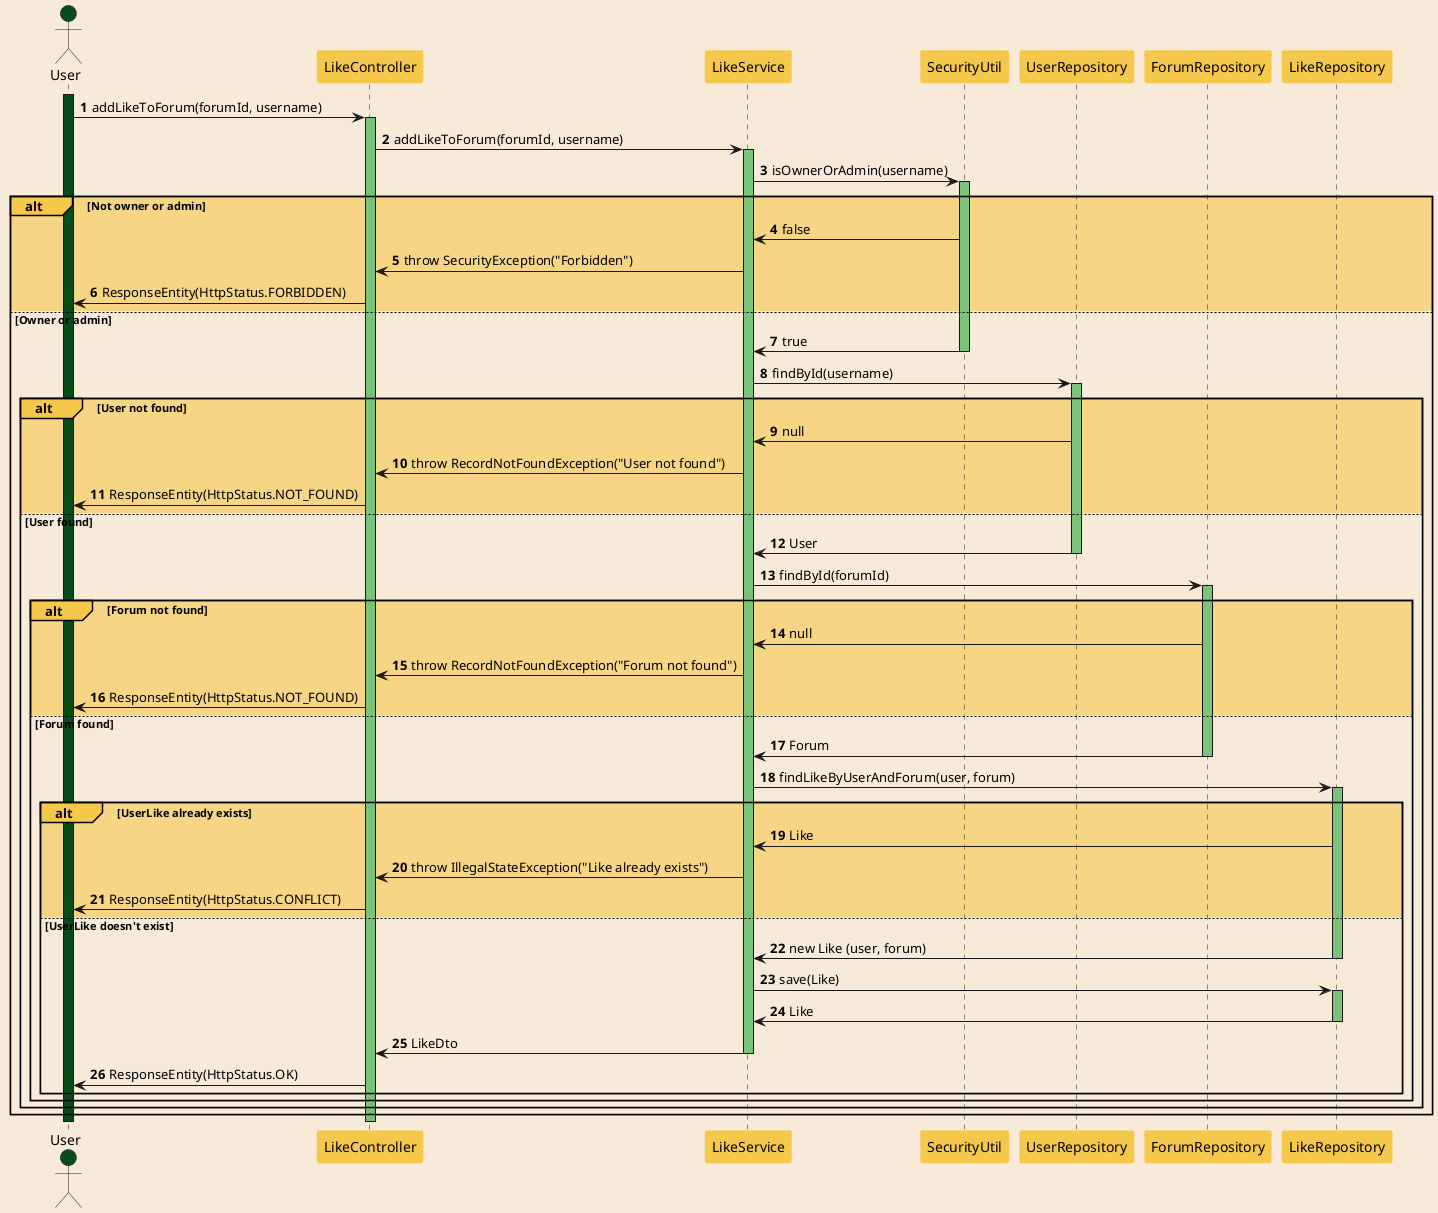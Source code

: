 @startuml
'https://plantuml.com/sequence-diagram

autonumber

skinparam sequence {
    ParticipantBackgroundColor #F5C84C
    ParticipantBorderColor #F7E19A
}

skinparam {
    BackgroundColor #F8EAD9
    BorderColor #F8EAD9
}

actor User #064D1A
activate User #064D1A

User -> LikeController : addLikeToForum(forumId, username)
activate LikeController #7AC37A

LikeController -> LikeService : addLikeToForum(forumId, username)
activate LikeService #7AC37A

LikeService -> SecurityUtil : isOwnerOrAdmin(username)
activate SecurityUtil #7AC37A

alt#F5C84C #F5C84C99 Not owner or admin
    SecurityUtil -> LikeService : false
    LikeService -> LikeController : throw SecurityException("Forbidden")
    LikeController -> User : ResponseEntity(HttpStatus.FORBIDDEN)
else #F8EAD9 Owner or admin
    SecurityUtil -> LikeService : true
    deactivate SecurityUtil

LikeService -> UserRepository : findById(username)
activate UserRepository #7AC37A

alt#F5C84C #F5C84C99 User not found
    UserRepository -> LikeService : null
    LikeService -> LikeController : throw RecordNotFoundException("User not found")
    LikeController -> User : ResponseEntity(HttpStatus.NOT_FOUND)
else #F8EAD9 User found
    UserRepository -> LikeService : User
    deactivate UserRepository

    LikeService -> ForumRepository : findById(forumId)
    activate ForumRepository #7AC37A

    alt#F5C84C #F5C84C99 Forum not found
        ForumRepository -> LikeService : null
        LikeService -> LikeController : throw RecordNotFoundException("Forum not found")
        LikeController -> User : ResponseEntity(HttpStatus.NOT_FOUND)
    else #F8EAD9 Forum found
        ForumRepository -> LikeService : Forum
        deactivate ForumRepository

        LikeService -> LikeRepository : findLikeByUserAndForum(user, forum)
        activate LikeRepository #7AC37A

        alt#F5C84C #F5C84C99 UserLike already exists
            LikeRepository -> LikeService : Like
            LikeService -> LikeController : throw IllegalStateException("Like already exists")
            LikeController -> User : ResponseEntity(HttpStatus.CONFLICT)
        else #F8EAD9 UserLike doesn't exist
            LikeRepository -> LikeService : new Like (user, forum)
            deactivate LikeRepository

            LikeService -> LikeRepository : save(Like)
            activate LikeRepository #7AC37A

            LikeRepository -> LikeService : Like
            deactivate LikeRepository

            LikeService -> LikeController : LikeDto
            deactivate LikeService

            LikeController -> User : ResponseEntity(HttpStatus.OK)
        end
    end
end
end

deactivate LikeController
deactivate User
@enduml